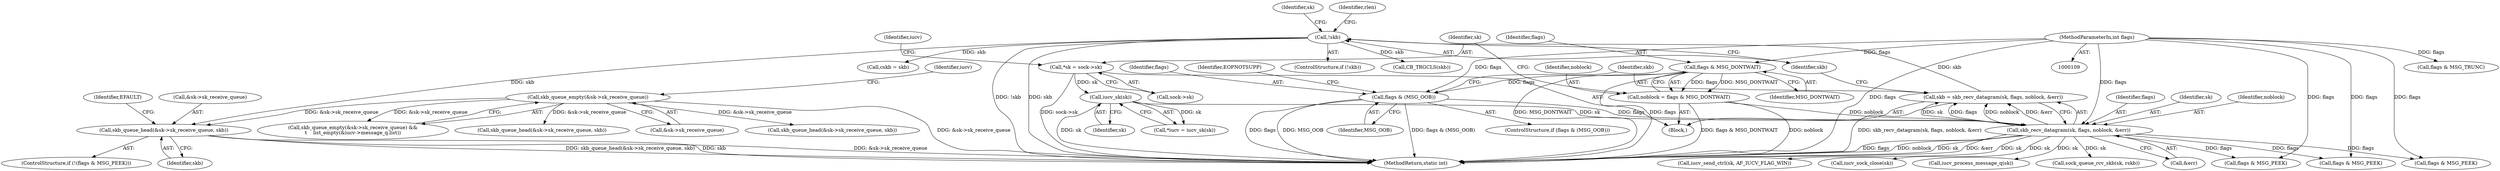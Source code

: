 digraph "0_linux_a5598bd9c087dc0efc250a5221e5d0e6f584ee88@pointer" {
"1000238" [label="(Call,skb_queue_head(&sk->sk_receive_queue, skb))"];
"1000161" [label="(Call,skb_queue_empty(&sk->sk_receive_queue))"];
"1000191" [label="(Call,!skb)"];
"1000182" [label="(Call,skb = skb_recv_datagram(sk, flags, noblock, &err))"];
"1000184" [label="(Call,skb_recv_datagram(sk, flags, noblock, &err))"];
"1000131" [label="(Call,iucv_sk(sk))"];
"1000123" [label="(Call,*sk = sock->sk)"];
"1000176" [label="(Call,flags & (MSG_OOB))"];
"1000119" [label="(Call,flags & MSG_DONTWAIT)"];
"1000114" [label="(MethodParameterIn,int flags)"];
"1000117" [label="(Call,noblock = flags & MSG_DONTWAIT)"];
"1000424" [label="(Call,iucv_send_ctrl(sk, AF_IUCV_FLAG_WIN))"];
"1000246" [label="(Identifier,EFAULT)"];
"1000175" [label="(ControlStructure,if (flags & (MSG_OOB)))"];
"1000162" [label="(Call,&sk->sk_receive_queue)"];
"1000117" [label="(Call,noblock = flags & MSG_DONTWAIT)"];
"1000282" [label="(Call,flags & MSG_PEEK)"];
"1000119" [label="(Call,flags & MSG_DONTWAIT)"];
"1000183" [label="(Identifier,skb)"];
"1000314" [label="(Call,skb_queue_head(&sk->sk_receive_queue, skb))"];
"1000452" [label="(Call,flags & MSG_TRUNC)"];
"1000235" [label="(Call,flags & MSG_PEEK)"];
"1000348" [label="(Call,iucv_sock_close(sk))"];
"1000115" [label="(Block,)"];
"1000123" [label="(Call,*sk = sock->sk)"];
"1000118" [label="(Identifier,noblock)"];
"1000186" [label="(Identifier,flags)"];
"1000170" [label="(Identifier,iucv)"];
"1000161" [label="(Call,skb_queue_empty(&sk->sk_receive_queue))"];
"1000129" [label="(Call,*iucv = iucv_sk(sk))"];
"1000176" [label="(Call,flags & (MSG_OOB))"];
"1000177" [label="(Identifier,flags)"];
"1000192" [label="(Identifier,skb)"];
"1000233" [label="(ControlStructure,if (!(flags & MSG_PEEK)))"];
"1000239" [label="(Call,&sk->sk_receive_queue)"];
"1000160" [label="(Call,skb_queue_empty(&sk->sk_receive_queue) &&\n\t    list_empty(&iucv->message_q.list))"];
"1000190" [label="(ControlStructure,if (!skb))"];
"1000275" [label="(Call,CB_TRGCLS(skb))"];
"1000185" [label="(Identifier,sk)"];
"1000131" [label="(Call,iucv_sk(sk))"];
"1000221" [label="(Call,cskb = skb)"];
"1000197" [label="(Identifier,sk)"];
"1000407" [label="(Call,iucv_process_message_q(sk))"];
"1000184" [label="(Call,skb_recv_datagram(sk, flags, noblock, &err))"];
"1000371" [label="(Call,sock_queue_rcv_skb(sk, rskb))"];
"1000187" [label="(Identifier,noblock)"];
"1000238" [label="(Call,skb_queue_head(&sk->sk_receive_queue, skb))"];
"1000178" [label="(Identifier,MSG_OOB)"];
"1000132" [label="(Identifier,sk)"];
"1000125" [label="(Call,sock->sk)"];
"1000120" [label="(Identifier,flags)"];
"1000285" [label="(Call,skb_queue_head(&sk->sk_receive_queue, skb))"];
"1000295" [label="(Call,flags & MSG_PEEK)"];
"1000191" [label="(Call,!skb)"];
"1000114" [label="(MethodParameterIn,int flags)"];
"1000460" [label="(MethodReturn,static int)"];
"1000188" [label="(Call,&err)"];
"1000130" [label="(Identifier,iucv)"];
"1000243" [label="(Identifier,skb)"];
"1000181" [label="(Identifier,EOPNOTSUPP)"];
"1000121" [label="(Identifier,MSG_DONTWAIT)"];
"1000182" [label="(Call,skb = skb_recv_datagram(sk, flags, noblock, &err))"];
"1000205" [label="(Identifier,rlen)"];
"1000124" [label="(Identifier,sk)"];
"1000238" -> "1000233"  [label="AST: "];
"1000238" -> "1000243"  [label="CFG: "];
"1000239" -> "1000238"  [label="AST: "];
"1000243" -> "1000238"  [label="AST: "];
"1000246" -> "1000238"  [label="CFG: "];
"1000238" -> "1000460"  [label="DDG: &sk->sk_receive_queue"];
"1000238" -> "1000460"  [label="DDG: skb_queue_head(&sk->sk_receive_queue, skb)"];
"1000238" -> "1000460"  [label="DDG: skb"];
"1000161" -> "1000238"  [label="DDG: &sk->sk_receive_queue"];
"1000191" -> "1000238"  [label="DDG: skb"];
"1000161" -> "1000160"  [label="AST: "];
"1000161" -> "1000162"  [label="CFG: "];
"1000162" -> "1000161"  [label="AST: "];
"1000170" -> "1000161"  [label="CFG: "];
"1000160" -> "1000161"  [label="CFG: "];
"1000161" -> "1000460"  [label="DDG: &sk->sk_receive_queue"];
"1000161" -> "1000160"  [label="DDG: &sk->sk_receive_queue"];
"1000161" -> "1000285"  [label="DDG: &sk->sk_receive_queue"];
"1000161" -> "1000314"  [label="DDG: &sk->sk_receive_queue"];
"1000191" -> "1000190"  [label="AST: "];
"1000191" -> "1000192"  [label="CFG: "];
"1000192" -> "1000191"  [label="AST: "];
"1000197" -> "1000191"  [label="CFG: "];
"1000205" -> "1000191"  [label="CFG: "];
"1000191" -> "1000460"  [label="DDG: !skb"];
"1000191" -> "1000460"  [label="DDG: skb"];
"1000182" -> "1000191"  [label="DDG: skb"];
"1000191" -> "1000221"  [label="DDG: skb"];
"1000191" -> "1000275"  [label="DDG: skb"];
"1000182" -> "1000115"  [label="AST: "];
"1000182" -> "1000184"  [label="CFG: "];
"1000183" -> "1000182"  [label="AST: "];
"1000184" -> "1000182"  [label="AST: "];
"1000192" -> "1000182"  [label="CFG: "];
"1000182" -> "1000460"  [label="DDG: skb_recv_datagram(sk, flags, noblock, &err)"];
"1000184" -> "1000182"  [label="DDG: sk"];
"1000184" -> "1000182"  [label="DDG: flags"];
"1000184" -> "1000182"  [label="DDG: noblock"];
"1000184" -> "1000182"  [label="DDG: &err"];
"1000184" -> "1000188"  [label="CFG: "];
"1000185" -> "1000184"  [label="AST: "];
"1000186" -> "1000184"  [label="AST: "];
"1000187" -> "1000184"  [label="AST: "];
"1000188" -> "1000184"  [label="AST: "];
"1000184" -> "1000460"  [label="DDG: &err"];
"1000184" -> "1000460"  [label="DDG: flags"];
"1000184" -> "1000460"  [label="DDG: noblock"];
"1000184" -> "1000460"  [label="DDG: sk"];
"1000131" -> "1000184"  [label="DDG: sk"];
"1000176" -> "1000184"  [label="DDG: flags"];
"1000114" -> "1000184"  [label="DDG: flags"];
"1000117" -> "1000184"  [label="DDG: noblock"];
"1000184" -> "1000235"  [label="DDG: flags"];
"1000184" -> "1000282"  [label="DDG: flags"];
"1000184" -> "1000295"  [label="DDG: flags"];
"1000184" -> "1000348"  [label="DDG: sk"];
"1000184" -> "1000371"  [label="DDG: sk"];
"1000184" -> "1000407"  [label="DDG: sk"];
"1000184" -> "1000424"  [label="DDG: sk"];
"1000131" -> "1000129"  [label="AST: "];
"1000131" -> "1000132"  [label="CFG: "];
"1000132" -> "1000131"  [label="AST: "];
"1000129" -> "1000131"  [label="CFG: "];
"1000131" -> "1000460"  [label="DDG: sk"];
"1000131" -> "1000129"  [label="DDG: sk"];
"1000123" -> "1000131"  [label="DDG: sk"];
"1000123" -> "1000115"  [label="AST: "];
"1000123" -> "1000125"  [label="CFG: "];
"1000124" -> "1000123"  [label="AST: "];
"1000125" -> "1000123"  [label="AST: "];
"1000130" -> "1000123"  [label="CFG: "];
"1000123" -> "1000460"  [label="DDG: sock->sk"];
"1000176" -> "1000175"  [label="AST: "];
"1000176" -> "1000178"  [label="CFG: "];
"1000177" -> "1000176"  [label="AST: "];
"1000178" -> "1000176"  [label="AST: "];
"1000181" -> "1000176"  [label="CFG: "];
"1000183" -> "1000176"  [label="CFG: "];
"1000176" -> "1000460"  [label="DDG: MSG_OOB"];
"1000176" -> "1000460"  [label="DDG: flags & (MSG_OOB)"];
"1000176" -> "1000460"  [label="DDG: flags"];
"1000119" -> "1000176"  [label="DDG: flags"];
"1000114" -> "1000176"  [label="DDG: flags"];
"1000119" -> "1000117"  [label="AST: "];
"1000119" -> "1000121"  [label="CFG: "];
"1000120" -> "1000119"  [label="AST: "];
"1000121" -> "1000119"  [label="AST: "];
"1000117" -> "1000119"  [label="CFG: "];
"1000119" -> "1000460"  [label="DDG: MSG_DONTWAIT"];
"1000119" -> "1000460"  [label="DDG: flags"];
"1000119" -> "1000117"  [label="DDG: flags"];
"1000119" -> "1000117"  [label="DDG: MSG_DONTWAIT"];
"1000114" -> "1000119"  [label="DDG: flags"];
"1000114" -> "1000109"  [label="AST: "];
"1000114" -> "1000460"  [label="DDG: flags"];
"1000114" -> "1000235"  [label="DDG: flags"];
"1000114" -> "1000282"  [label="DDG: flags"];
"1000114" -> "1000295"  [label="DDG: flags"];
"1000114" -> "1000452"  [label="DDG: flags"];
"1000117" -> "1000115"  [label="AST: "];
"1000118" -> "1000117"  [label="AST: "];
"1000124" -> "1000117"  [label="CFG: "];
"1000117" -> "1000460"  [label="DDG: noblock"];
"1000117" -> "1000460"  [label="DDG: flags & MSG_DONTWAIT"];
}
